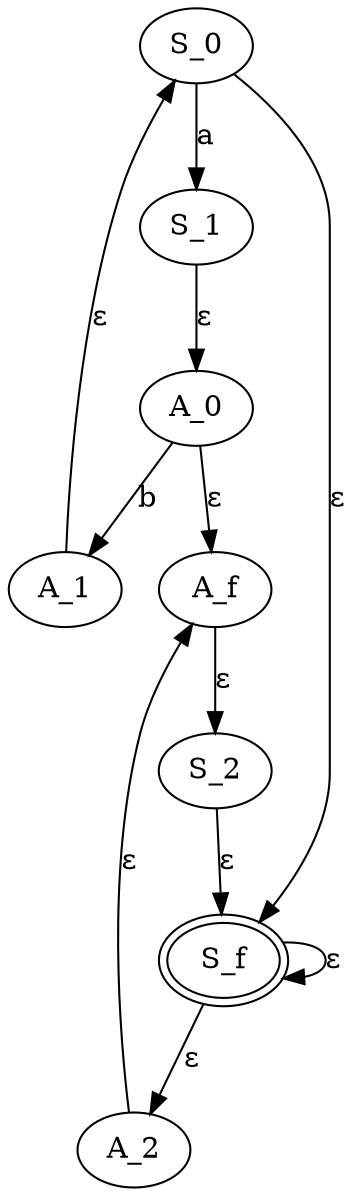 digraph rgfsa {
  /* Circles-and-arrows diagram of FSA from right-regular grammar. 
     Generated by rg-to-dot.xsl.
     Input:file:/Users/cmsmcq/2021/gingersnap/toys/g022.fsa.xml
     Generated:2021-01-17T12:43:08.856295-07:00 */

S_0 [label="S_0"]
S_1 [label="S_1"]
S_2 [label="S_2"]
S_f [label="S_f" peripheries=2]
A_0 [label="A_0"]
A_1 [label="A_1"]
A_2 [label="A_2"]
A_f [label="A_f"]
S_0 -> S_1 [label="a"];
S_0 -> S_f [label="ε"];
S_1 -> A_0 [label="ε"];
S_2 -> S_f [label="ε"];
S_f -> A_2 [label="ε"];
S_f -> S_f [label="ε"];
A_0 -> A_1 [label="b"];
A_0 -> A_f [label="ε"];
A_1 -> S_0 [label="ε"];
A_2 -> A_f [label="ε"];
A_f -> S_2 [label="ε"];
}
